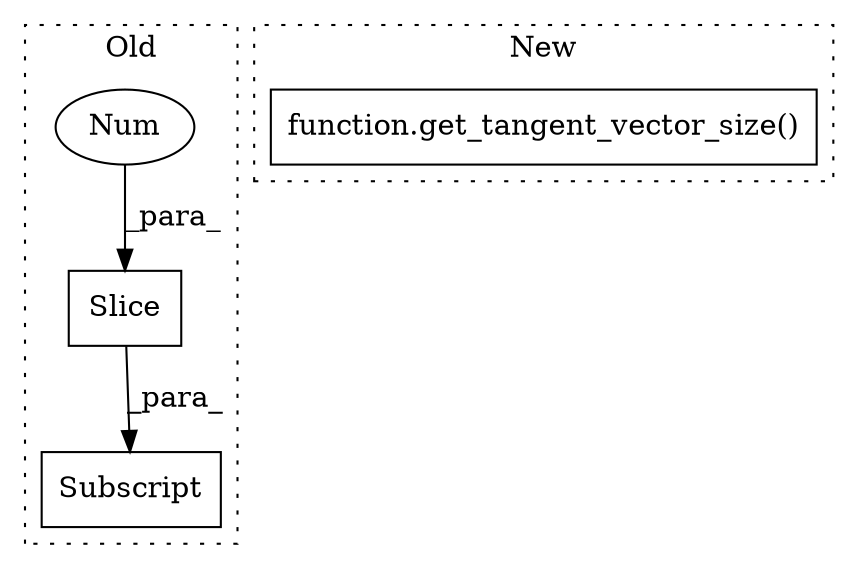 digraph G {
subgraph cluster0 {
1 [label="Subscript" a="63" s="16685,0" l="25,0" shape="box"];
3 [label="Slice" a="80" s="16706" l="3" shape="box"];
4 [label="Num" a="76" s="16707" l="2" shape="ellipse"];
label = "Old";
style="dotted";
}
subgraph cluster1 {
2 [label="function.get_tangent_vector_size()" a="75" s="16655,16693" l="24,1" shape="box"];
label = "New";
style="dotted";
}
3 -> 1 [label="_para_"];
4 -> 3 [label="_para_"];
}
